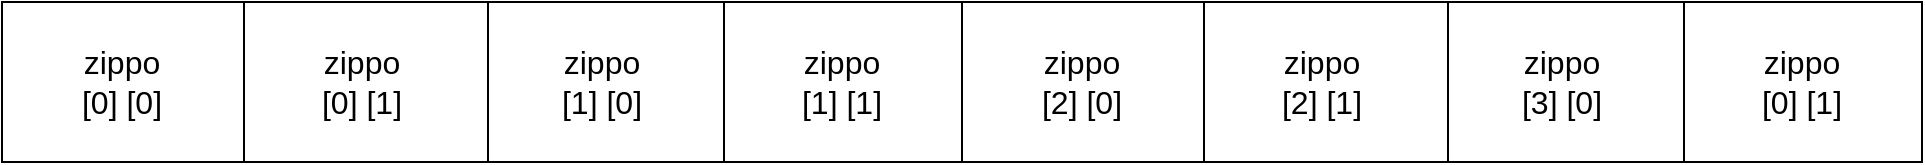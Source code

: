 <mxfile version="14.7.5" type="github">
  <diagram id="LKf-QqpvdzstYzpTMYsO" name="Page-1">
    <mxGraphModel dx="2249" dy="762" grid="1" gridSize="10" guides="1" tooltips="1" connect="1" arrows="1" fold="1" page="1" pageScale="1" pageWidth="827" pageHeight="1169" math="0" shadow="0">
      <root>
        <mxCell id="0" />
        <mxCell id="1" parent="0" />
        <mxCell id="6OZgjaoG5BjDXJgA3PBl-124" value="" style="shape=table;html=1;whiteSpace=wrap;startSize=0;container=1;collapsible=0;childLayout=tableLayout;" vertex="1" parent="1">
          <mxGeometry x="-240" y="320" width="960" height="80" as="geometry" />
        </mxCell>
        <mxCell id="6OZgjaoG5BjDXJgA3PBl-125" value="" style="shape=partialRectangle;html=1;whiteSpace=wrap;collapsible=0;dropTarget=0;pointerEvents=0;fillColor=none;top=0;left=0;bottom=0;right=0;points=[[0,0.5],[1,0.5]];portConstraint=eastwest;" vertex="1" parent="6OZgjaoG5BjDXJgA3PBl-124">
          <mxGeometry width="960" height="80" as="geometry" />
        </mxCell>
        <mxCell id="6OZgjaoG5BjDXJgA3PBl-126" value="" style="shape=partialRectangle;html=1;whiteSpace=wrap;connectable=0;overflow=hidden;fillColor=none;top=0;left=0;bottom=0;right=0;" vertex="1" parent="6OZgjaoG5BjDXJgA3PBl-125">
          <mxGeometry width="121" height="80" as="geometry" />
        </mxCell>
        <mxCell id="6OZgjaoG5BjDXJgA3PBl-127" value="" style="shape=partialRectangle;html=1;whiteSpace=wrap;connectable=0;overflow=hidden;fillColor=none;top=0;left=0;bottom=0;right=0;" vertex="1" parent="6OZgjaoG5BjDXJgA3PBl-125">
          <mxGeometry x="121" width="122" height="80" as="geometry" />
        </mxCell>
        <mxCell id="6OZgjaoG5BjDXJgA3PBl-128" value="" style="shape=partialRectangle;html=1;whiteSpace=wrap;connectable=0;overflow=hidden;fillColor=none;top=0;left=0;bottom=0;right=0;" vertex="1" parent="6OZgjaoG5BjDXJgA3PBl-125">
          <mxGeometry x="243" width="118" height="80" as="geometry" />
        </mxCell>
        <mxCell id="6OZgjaoG5BjDXJgA3PBl-129" value="" style="shape=partialRectangle;html=1;whiteSpace=wrap;connectable=0;overflow=hidden;fillColor=none;top=0;left=0;bottom=0;right=0;" vertex="1" parent="6OZgjaoG5BjDXJgA3PBl-125">
          <mxGeometry x="361" width="119" height="80" as="geometry" />
        </mxCell>
        <mxCell id="6OZgjaoG5BjDXJgA3PBl-130" value="" style="shape=partialRectangle;html=1;whiteSpace=wrap;connectable=0;overflow=hidden;fillColor=none;top=0;left=0;bottom=0;right=0;" vertex="1" parent="6OZgjaoG5BjDXJgA3PBl-125">
          <mxGeometry x="480" width="121" height="80" as="geometry" />
        </mxCell>
        <mxCell id="6OZgjaoG5BjDXJgA3PBl-131" value="" style="shape=partialRectangle;html=1;whiteSpace=wrap;connectable=0;overflow=hidden;fillColor=none;top=0;left=0;bottom=0;right=0;" vertex="1" parent="6OZgjaoG5BjDXJgA3PBl-125">
          <mxGeometry x="601" width="122" height="80" as="geometry" />
        </mxCell>
        <mxCell id="6OZgjaoG5BjDXJgA3PBl-132" value="" style="shape=partialRectangle;html=1;whiteSpace=wrap;connectable=0;overflow=hidden;fillColor=none;top=0;left=0;bottom=0;right=0;" vertex="1" parent="6OZgjaoG5BjDXJgA3PBl-125">
          <mxGeometry x="723" width="118" height="80" as="geometry" />
        </mxCell>
        <mxCell id="6OZgjaoG5BjDXJgA3PBl-133" value="" style="shape=partialRectangle;html=1;whiteSpace=wrap;connectable=0;overflow=hidden;fillColor=none;top=0;left=0;bottom=0;right=0;" vertex="1" parent="6OZgjaoG5BjDXJgA3PBl-125">
          <mxGeometry x="841" width="119" height="80" as="geometry" />
        </mxCell>
        <mxCell id="6OZgjaoG5BjDXJgA3PBl-134" value="&lt;font style=&quot;font-size: 16px&quot;&gt;zippo&lt;br&gt;[0] [0]&lt;/font&gt;" style="text;html=1;strokeColor=none;fillColor=none;align=center;verticalAlign=middle;whiteSpace=wrap;rounded=0;" vertex="1" parent="1">
          <mxGeometry x="-220" y="340" width="80" height="40" as="geometry" />
        </mxCell>
        <mxCell id="6OZgjaoG5BjDXJgA3PBl-135" value="&lt;font style=&quot;font-size: 16px&quot;&gt;zippo&lt;br&gt;[1] [1]&lt;/font&gt;" style="text;html=1;strokeColor=none;fillColor=none;align=center;verticalAlign=middle;whiteSpace=wrap;rounded=0;" vertex="1" parent="1">
          <mxGeometry x="140" y="340" width="80" height="40" as="geometry" />
        </mxCell>
        <mxCell id="6OZgjaoG5BjDXJgA3PBl-136" value="&lt;font style=&quot;font-size: 16px&quot;&gt;zippo&lt;br&gt;[2] [0]&lt;/font&gt;" style="text;html=1;strokeColor=none;fillColor=none;align=center;verticalAlign=middle;whiteSpace=wrap;rounded=0;" vertex="1" parent="1">
          <mxGeometry x="260" y="340" width="80" height="40" as="geometry" />
        </mxCell>
        <mxCell id="6OZgjaoG5BjDXJgA3PBl-137" value="&lt;font style=&quot;font-size: 16px&quot;&gt;zippo&lt;br&gt;[2] [1]&lt;/font&gt;" style="text;html=1;strokeColor=none;fillColor=none;align=center;verticalAlign=middle;whiteSpace=wrap;rounded=0;" vertex="1" parent="1">
          <mxGeometry x="380" y="340" width="80" height="40" as="geometry" />
        </mxCell>
        <mxCell id="6OZgjaoG5BjDXJgA3PBl-138" value="&lt;font style=&quot;font-size: 16px&quot;&gt;zippo&lt;br&gt;[3] [0]&lt;/font&gt;" style="text;html=1;strokeColor=none;fillColor=none;align=center;verticalAlign=middle;whiteSpace=wrap;rounded=0;" vertex="1" parent="1">
          <mxGeometry x="500" y="340" width="80" height="40" as="geometry" />
        </mxCell>
        <mxCell id="6OZgjaoG5BjDXJgA3PBl-139" value="&lt;font style=&quot;font-size: 16px&quot;&gt;zippo&lt;br&gt;[0] [1]&lt;/font&gt;" style="text;html=1;strokeColor=none;fillColor=none;align=center;verticalAlign=middle;whiteSpace=wrap;rounded=0;" vertex="1" parent="1">
          <mxGeometry x="620" y="340" width="80" height="40" as="geometry" />
        </mxCell>
        <mxCell id="6OZgjaoG5BjDXJgA3PBl-140" value="&lt;font style=&quot;font-size: 16px&quot;&gt;zippo&lt;br&gt;[0] [1]&lt;/font&gt;" style="text;html=1;strokeColor=none;fillColor=none;align=center;verticalAlign=middle;whiteSpace=wrap;rounded=0;" vertex="1" parent="1">
          <mxGeometry x="-100" y="340" width="80" height="40" as="geometry" />
        </mxCell>
        <mxCell id="6OZgjaoG5BjDXJgA3PBl-141" value="&lt;font style=&quot;font-size: 16px&quot;&gt;zippo&lt;br&gt;[1] [0]&lt;/font&gt;" style="text;html=1;strokeColor=none;fillColor=none;align=center;verticalAlign=middle;whiteSpace=wrap;rounded=0;" vertex="1" parent="1">
          <mxGeometry x="20" y="340" width="80" height="40" as="geometry" />
        </mxCell>
      </root>
    </mxGraphModel>
  </diagram>
</mxfile>
